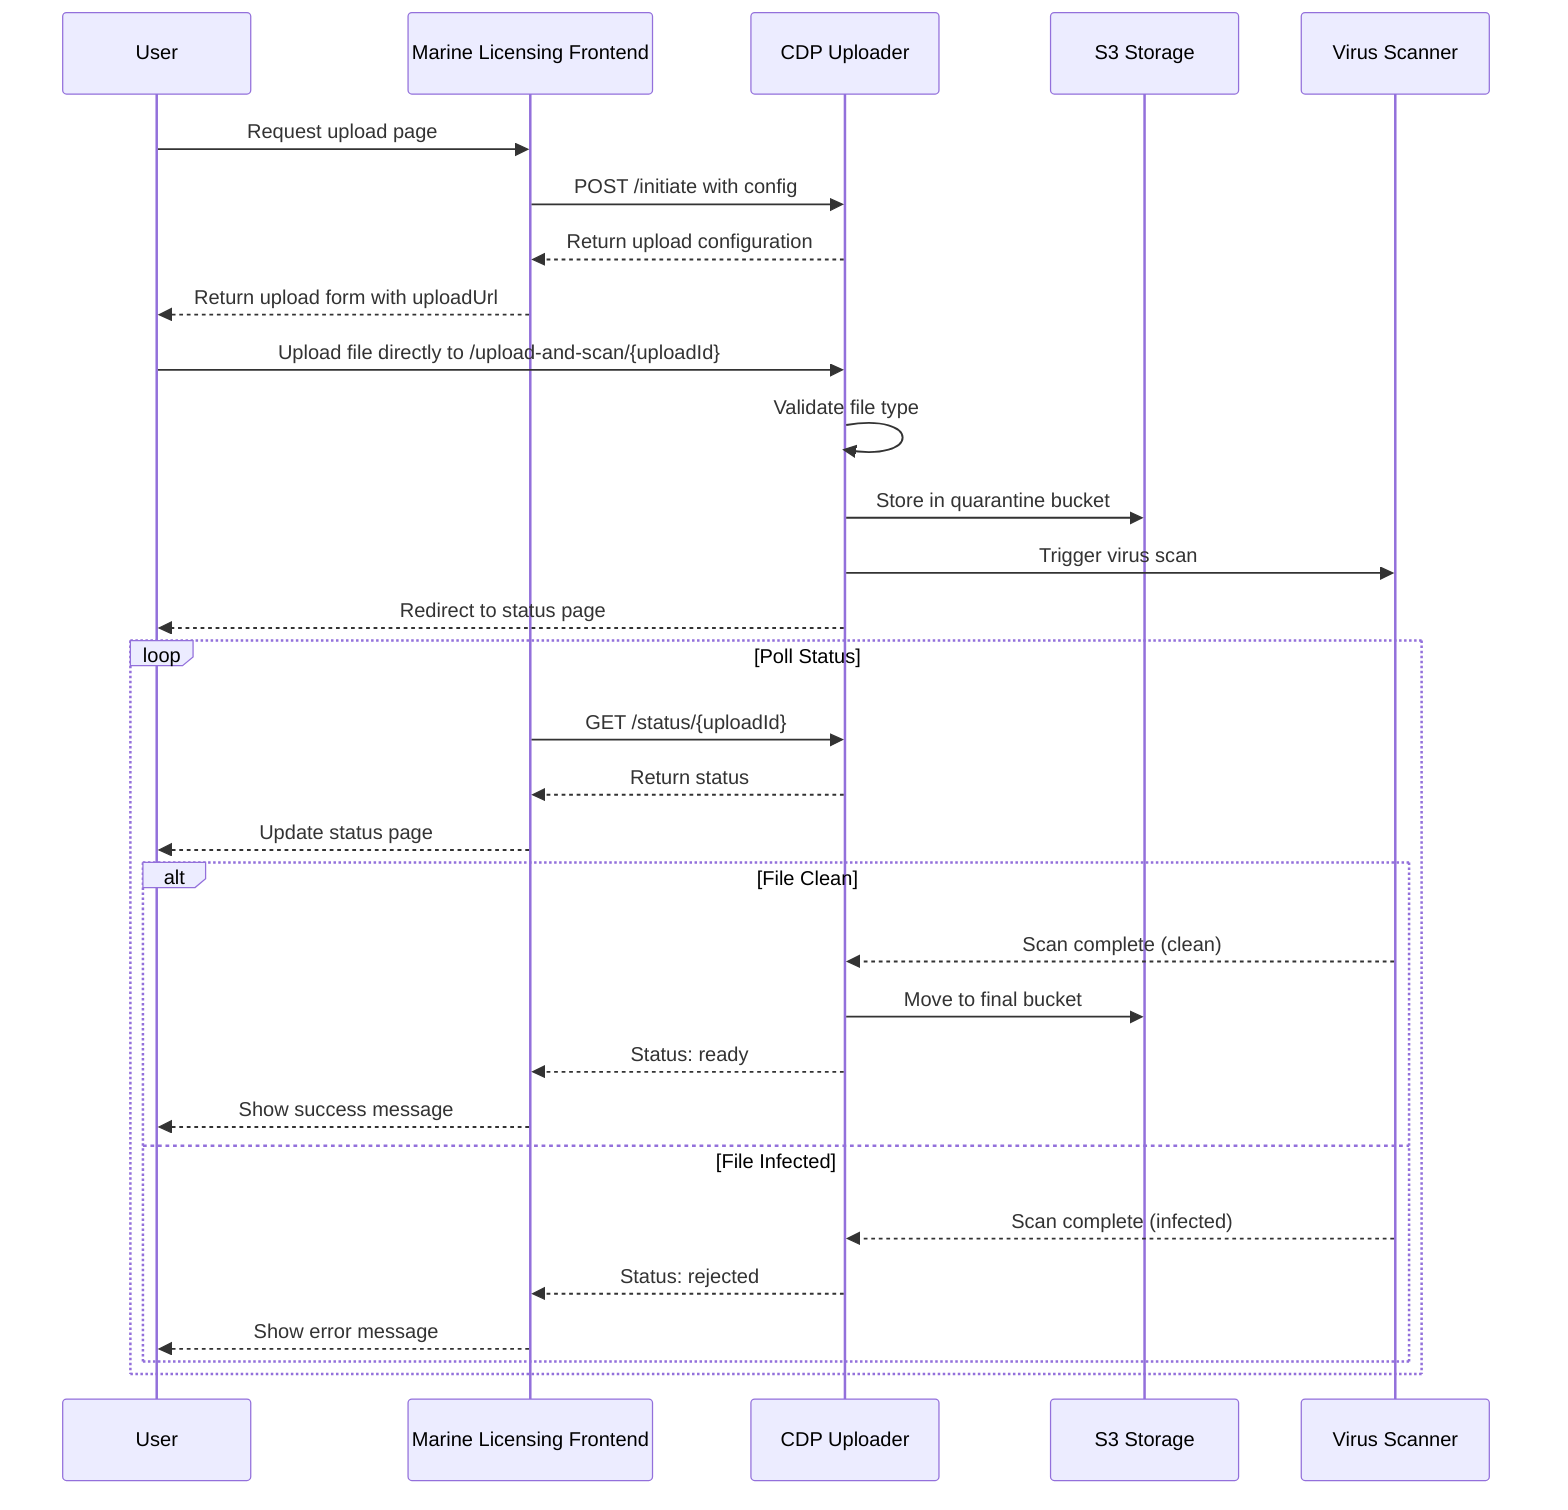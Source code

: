 sequenceDiagram
    participant User
    participant Frontend as Marine Licensing Frontend
    participant CDPUploader as CDP Uploader
    participant S3 as S3 Storage
    participant Scanner as Virus Scanner

    User->>Frontend: Request upload page
    Frontend->>CDPUploader: POST /initiate with config
    CDPUploader-->>Frontend: Return upload configuration
    Frontend-->>User: Return upload form with uploadUrl
    
    User->>CDPUploader: Upload file directly to /upload-and-scan/{uploadId}
    CDPUploader->>CDPUploader: Validate file type
    CDPUploader->>S3: Store in quarantine bucket
    CDPUploader->>Scanner: Trigger virus scan
    CDPUploader-->>User: Redirect to status page
    
    loop Poll Status
        Frontend->>CDPUploader: GET /status/{uploadId}
        CDPUploader-->>Frontend: Return status
        Frontend-->>User: Update status page
        
        alt File Clean
            Scanner-->>CDPUploader: Scan complete (clean)
            CDPUploader->>S3: Move to final bucket
            CDPUploader-->>Frontend: Status: ready
            Frontend-->>User: Show success message
        else File Infected
            Scanner-->>CDPUploader: Scan complete (infected)
            CDPUploader-->>Frontend: Status: rejected
            Frontend-->>User: Show error message
        end
    end